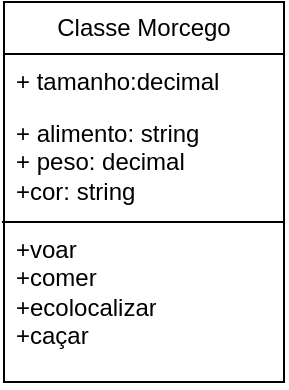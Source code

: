 <mxfile version="21.6.9" type="device">
  <diagram name="Página-1" id="v58Ilv38TYv7gPkG5N6R">
    <mxGraphModel dx="1050" dy="542" grid="1" gridSize="10" guides="1" tooltips="1" connect="1" arrows="1" fold="1" page="1" pageScale="1" pageWidth="827" pageHeight="1169" math="0" shadow="0">
      <root>
        <mxCell id="0" />
        <mxCell id="1" parent="0" />
        <mxCell id="Nt_sEuGe0SiUC8IYw2C--1" value="Classe Morcego" style="swimlane;fontStyle=0;childLayout=stackLayout;horizontal=1;startSize=26;fillColor=none;horizontalStack=0;resizeParent=1;resizeParentMax=0;resizeLast=0;collapsible=1;marginBottom=0;whiteSpace=wrap;html=1;" vertex="1" parent="1">
          <mxGeometry x="330" y="110" width="140" height="190" as="geometry" />
        </mxCell>
        <mxCell id="Nt_sEuGe0SiUC8IYw2C--2" value="+ tamanho:decimal" style="text;strokeColor=none;fillColor=none;align=left;verticalAlign=top;spacingLeft=4;spacingRight=4;overflow=hidden;rotatable=0;points=[[0,0.5],[1,0.5]];portConstraint=eastwest;whiteSpace=wrap;html=1;" vertex="1" parent="Nt_sEuGe0SiUC8IYw2C--1">
          <mxGeometry y="26" width="140" height="26" as="geometry" />
        </mxCell>
        <mxCell id="Nt_sEuGe0SiUC8IYw2C--3" value="+ alimento: string&lt;br&gt;+ peso: decimal&lt;br style=&quot;border-color: var(--border-color);&quot;&gt;+cor: string" style="text;strokeColor=none;fillColor=none;align=left;verticalAlign=top;spacingLeft=4;spacingRight=4;overflow=hidden;rotatable=0;points=[[0,0.5],[1,0.5]];portConstraint=eastwest;whiteSpace=wrap;html=1;" vertex="1" parent="Nt_sEuGe0SiUC8IYw2C--1">
          <mxGeometry y="52" width="140" height="138" as="geometry" />
        </mxCell>
        <mxCell id="Nt_sEuGe0SiUC8IYw2C--4" value="+voar&lt;br&gt;+comer&lt;br&gt;+ecolocalizar&lt;br&gt;+caçar" style="text;strokeColor=none;fillColor=none;align=left;verticalAlign=top;spacingLeft=4;spacingRight=4;overflow=hidden;rotatable=0;points=[[0,0.5],[1,0.5]];portConstraint=eastwest;whiteSpace=wrap;html=1;" vertex="1" parent="1">
          <mxGeometry x="330" y="220" width="140" height="80" as="geometry" />
        </mxCell>
        <mxCell id="Nt_sEuGe0SiUC8IYw2C--9" value="" style="endArrow=none;html=1;rounded=0;" edge="1" parent="1">
          <mxGeometry width="50" height="50" relative="1" as="geometry">
            <mxPoint x="470" y="220" as="sourcePoint" />
            <mxPoint x="329" y="220" as="targetPoint" />
          </mxGeometry>
        </mxCell>
      </root>
    </mxGraphModel>
  </diagram>
</mxfile>
